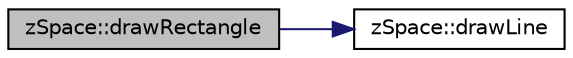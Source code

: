 digraph "zSpace::drawRectangle"
{
 // LATEX_PDF_SIZE
  edge [fontname="Helvetica",fontsize="10",labelfontname="Helvetica",labelfontsize="10"];
  node [fontname="Helvetica",fontsize="10",shape=record];
  rankdir="LR";
  Node56 [label="zSpace::drawRectangle",height=0.2,width=0.4,color="black", fillcolor="grey75", style="filled", fontcolor="black",tooltip="This method draws a rectangle on the XY Plane given input bound vectors."];
  Node56 -> Node57 [color="midnightblue",fontsize="10",style="solid",fontname="Helvetica"];
  Node57 [label="zSpace::drawLine",height=0.2,width=0.4,color="black", fillcolor="white", style="filled",URL="$group__z_display_utilities.html#gaec82cd49ab7e71265e211454bf3f721b",tooltip="This method draws a line between the given two points."];
}
